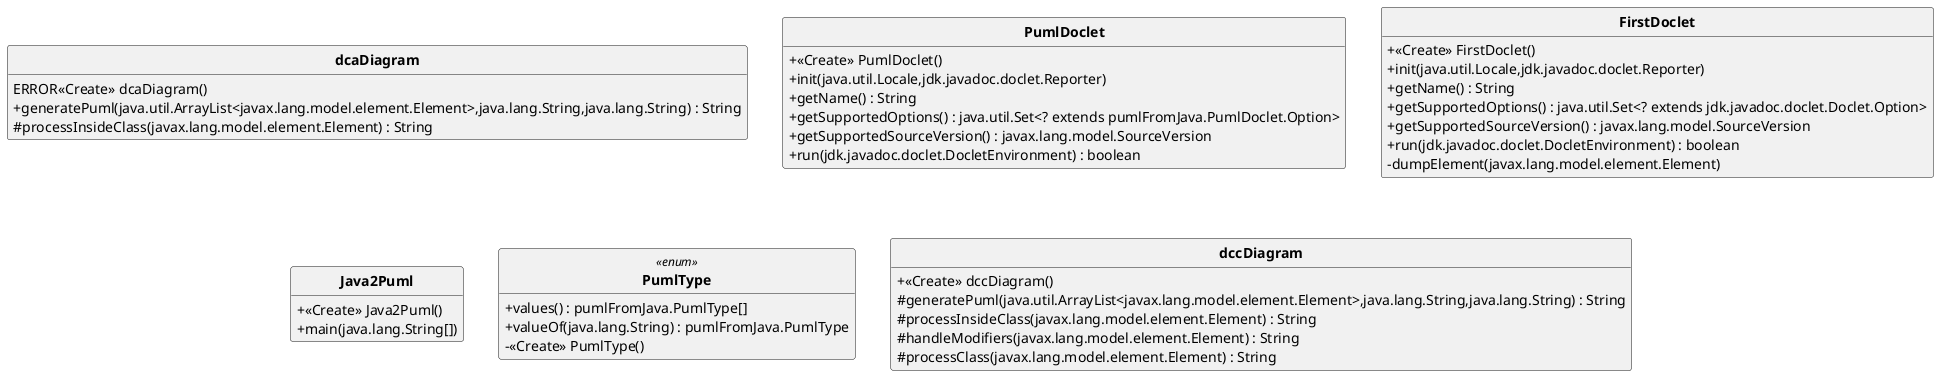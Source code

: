 @startuml
'https://plantuml.com/class-diagram 
 skinparam classAttributeIconSize 0 
skinparam classFontStyle Bold
skinparam style strictuml
hide empty members
class dcaDiagram{ 
ERROR<<Create>> dcaDiagram()
+ generatePuml(java.util.ArrayList<javax.lang.model.element.Element>,java.lang.String,java.lang.String) : String 
# processInsideClass(javax.lang.model.element.Element) : String 

 } 
class PumlDoclet{ 
+ <<Create>> PumlDoclet()
+ init(java.util.Locale,jdk.javadoc.doclet.Reporter)
+ getName() : String 
+ getSupportedOptions() : java.util.Set<? extends pumlFromJava.PumlDoclet.Option>
+ getSupportedSourceVersion() : javax.lang.model.SourceVersion
+ run(jdk.javadoc.doclet.DocletEnvironment) : boolean

 } 
class FirstDoclet{ 
+ <<Create>> FirstDoclet()
+ init(java.util.Locale,jdk.javadoc.doclet.Reporter)
+ getName() : String 
+ getSupportedOptions() : java.util.Set<? extends jdk.javadoc.doclet.Doclet.Option>
+ getSupportedSourceVersion() : javax.lang.model.SourceVersion
+ run(jdk.javadoc.doclet.DocletEnvironment) : boolean
- dumpElement(javax.lang.model.element.Element)

 } 
class Java2Puml{ 
+ <<Create>> Java2Puml()
+ main(java.lang.String[])

 } 
enum PumlType <<enum>> { 
+ values() : pumlFromJava.PumlType[]
+ valueOf(java.lang.String) : pumlFromJava.PumlType
- <<Create>> PumlType()

 } 
class dccDiagram{ 
+ <<Create>> dccDiagram()
# generatePuml(java.util.ArrayList<javax.lang.model.element.Element>,java.lang.String,java.lang.String) : String 
# processInsideClass(javax.lang.model.element.Element) : String 
# handleModifiers(javax.lang.model.element.Element) : String 
# processClass(javax.lang.model.element.Element) : String 

 } 
@enduml
